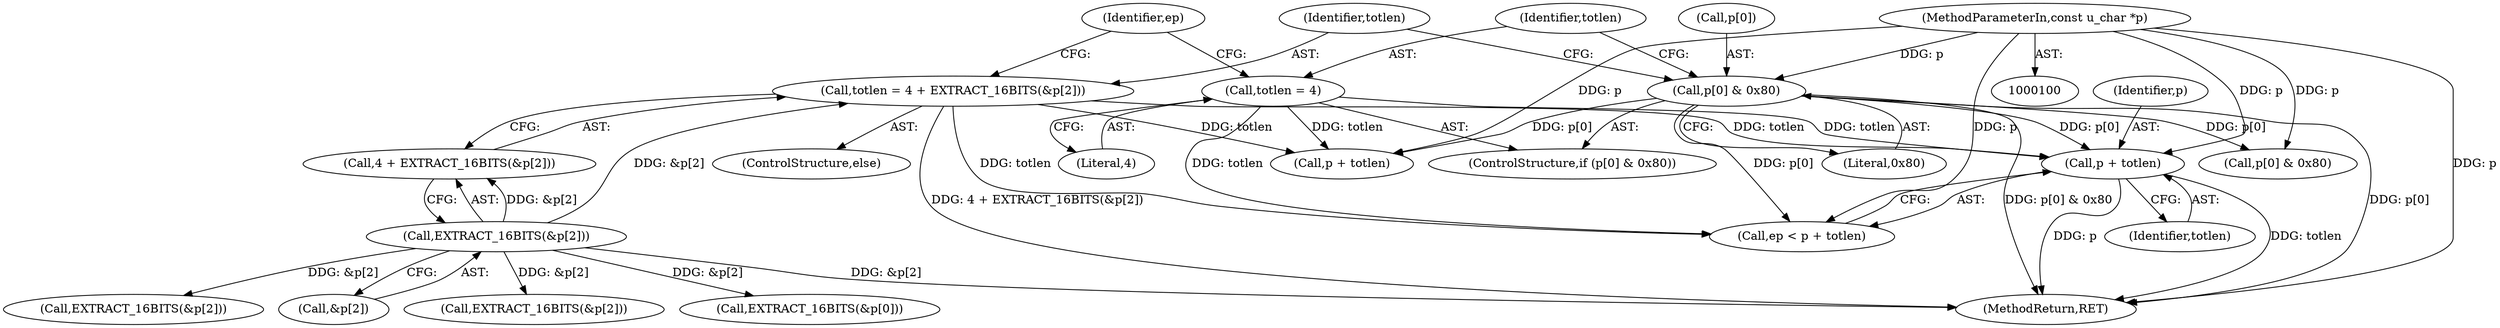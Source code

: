 digraph "0_tcpdump_e0a5a02b0fc1900a69d6c37ed0aab36fb8494e6d_0@pointer" {
"1000132" [label="(Call,p + totlen)"];
"1000111" [label="(Call,p[0] & 0x80)"];
"1000102" [label="(MethodParameterIn,const u_char *p)"];
"1000116" [label="(Call,totlen = 4)"];
"1000120" [label="(Call,totlen = 4 + EXTRACT_16BITS(&p[2]))"];
"1000124" [label="(Call,EXTRACT_16BITS(&p[2]))"];
"1000281" [label="(MethodReturn,RET)"];
"1000117" [label="(Identifier,totlen)"];
"1000119" [label="(ControlStructure,else)"];
"1000110" [label="(ControlStructure,if (p[0] & 0x80))"];
"1000115" [label="(Literal,0x80)"];
"1000118" [label="(Literal,4)"];
"1000151" [label="(Call,EXTRACT_16BITS(&p[0]))"];
"1000111" [label="(Call,p[0] & 0x80)"];
"1000112" [label="(Call,p[0])"];
"1000131" [label="(Identifier,ep)"];
"1000133" [label="(Identifier,p)"];
"1000134" [label="(Identifier,totlen)"];
"1000122" [label="(Call,4 + EXTRACT_16BITS(&p[2]))"];
"1000187" [label="(Call,p[0] & 0x80)"];
"1000199" [label="(Call,EXTRACT_16BITS(&p[2]))"];
"1000102" [label="(MethodParameterIn,const u_char *p)"];
"1000132" [label="(Call,p + totlen)"];
"1000125" [label="(Call,&p[2])"];
"1000116" [label="(Call,totlen = 4)"];
"1000120" [label="(Call,totlen = 4 + EXTRACT_16BITS(&p[2]))"];
"1000255" [label="(Call,EXTRACT_16BITS(&p[2]))"];
"1000278" [label="(Call,p + totlen)"];
"1000130" [label="(Call,ep < p + totlen)"];
"1000121" [label="(Identifier,totlen)"];
"1000124" [label="(Call,EXTRACT_16BITS(&p[2]))"];
"1000132" -> "1000130"  [label="AST: "];
"1000132" -> "1000134"  [label="CFG: "];
"1000133" -> "1000132"  [label="AST: "];
"1000134" -> "1000132"  [label="AST: "];
"1000130" -> "1000132"  [label="CFG: "];
"1000132" -> "1000281"  [label="DDG: totlen"];
"1000132" -> "1000281"  [label="DDG: p"];
"1000111" -> "1000132"  [label="DDG: p[0]"];
"1000102" -> "1000132"  [label="DDG: p"];
"1000116" -> "1000132"  [label="DDG: totlen"];
"1000120" -> "1000132"  [label="DDG: totlen"];
"1000111" -> "1000110"  [label="AST: "];
"1000111" -> "1000115"  [label="CFG: "];
"1000112" -> "1000111"  [label="AST: "];
"1000115" -> "1000111"  [label="AST: "];
"1000117" -> "1000111"  [label="CFG: "];
"1000121" -> "1000111"  [label="CFG: "];
"1000111" -> "1000281"  [label="DDG: p[0]"];
"1000111" -> "1000281"  [label="DDG: p[0] & 0x80"];
"1000102" -> "1000111"  [label="DDG: p"];
"1000111" -> "1000130"  [label="DDG: p[0]"];
"1000111" -> "1000187"  [label="DDG: p[0]"];
"1000111" -> "1000278"  [label="DDG: p[0]"];
"1000102" -> "1000100"  [label="AST: "];
"1000102" -> "1000281"  [label="DDG: p"];
"1000102" -> "1000130"  [label="DDG: p"];
"1000102" -> "1000187"  [label="DDG: p"];
"1000102" -> "1000278"  [label="DDG: p"];
"1000116" -> "1000110"  [label="AST: "];
"1000116" -> "1000118"  [label="CFG: "];
"1000117" -> "1000116"  [label="AST: "];
"1000118" -> "1000116"  [label="AST: "];
"1000131" -> "1000116"  [label="CFG: "];
"1000116" -> "1000130"  [label="DDG: totlen"];
"1000116" -> "1000278"  [label="DDG: totlen"];
"1000120" -> "1000119"  [label="AST: "];
"1000120" -> "1000122"  [label="CFG: "];
"1000121" -> "1000120"  [label="AST: "];
"1000122" -> "1000120"  [label="AST: "];
"1000131" -> "1000120"  [label="CFG: "];
"1000120" -> "1000281"  [label="DDG: 4 + EXTRACT_16BITS(&p[2])"];
"1000124" -> "1000120"  [label="DDG: &p[2]"];
"1000120" -> "1000130"  [label="DDG: totlen"];
"1000120" -> "1000278"  [label="DDG: totlen"];
"1000124" -> "1000122"  [label="AST: "];
"1000124" -> "1000125"  [label="CFG: "];
"1000125" -> "1000124"  [label="AST: "];
"1000122" -> "1000124"  [label="CFG: "];
"1000124" -> "1000281"  [label="DDG: &p[2]"];
"1000124" -> "1000122"  [label="DDG: &p[2]"];
"1000124" -> "1000151"  [label="DDG: &p[2]"];
"1000124" -> "1000199"  [label="DDG: &p[2]"];
"1000124" -> "1000255"  [label="DDG: &p[2]"];
}
